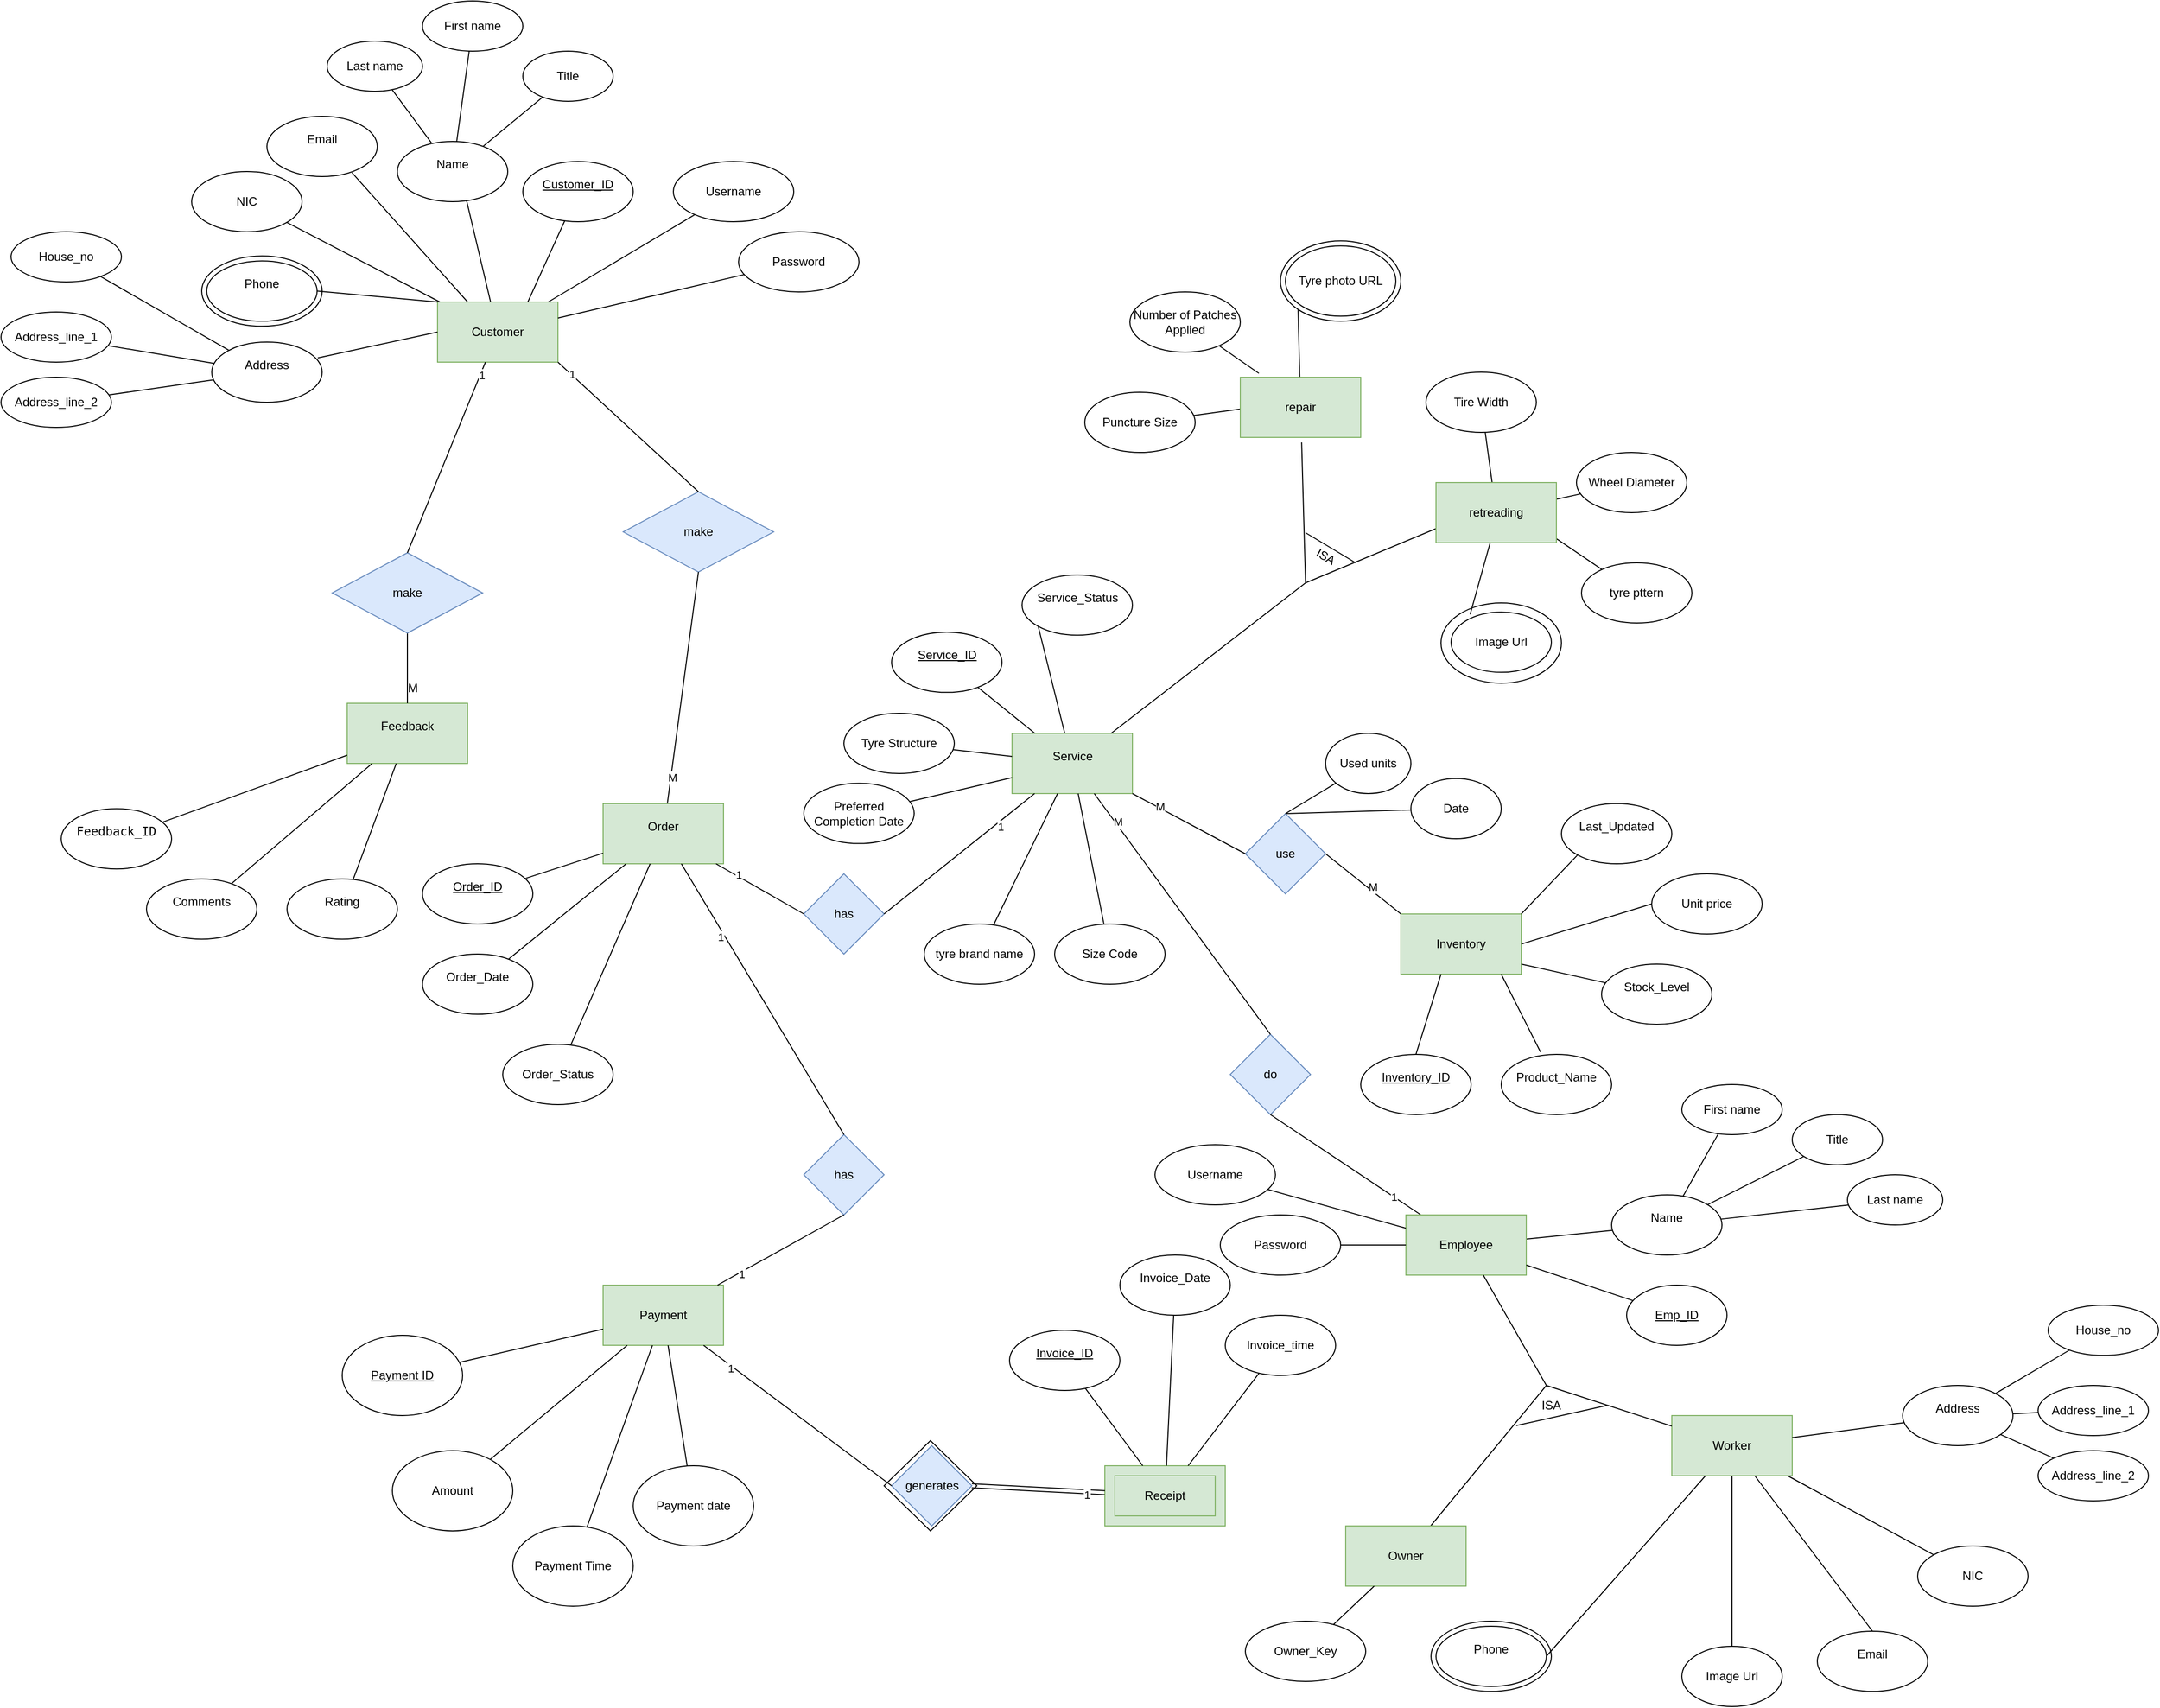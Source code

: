 <mxfile version="24.7.17">
  <diagram id="R2lEEEUBdFMjLlhIrx00" name="Page-1">
    <mxGraphModel dx="2465" dy="955" grid="1" gridSize="10" guides="1" tooltips="1" connect="1" arrows="1" fold="1" page="1" pageScale="1" pageWidth="850" pageHeight="1100" math="0" shadow="0" extFonts="Permanent Marker^https://fonts.googleapis.com/css?family=Permanent+Marker">
      <root>
        <mxCell id="0" />
        <mxCell id="1" parent="0" />
        <mxCell id="Cum-z6h_cHzM4pWFLKQP-2" value="" style="ellipse;whiteSpace=wrap;html=1;" parent="1" vertex="1">
          <mxGeometry x="-490" y="474.17" width="120" height="70" as="geometry" />
        </mxCell>
        <mxCell id="Cum-z6h_cHzM4pWFLKQP-1" value="" style="ellipse;whiteSpace=wrap;html=1;" parent="1" vertex="1">
          <mxGeometry x="735" y="1835" width="120" height="70" as="geometry" />
        </mxCell>
        <mxCell id="WUSuxIz9srzla0MGMRCR-62" value="" style="rhombus;whiteSpace=wrap;html=1;" parent="1" vertex="1">
          <mxGeometry x="190" y="1655" width="92.5" height="90" as="geometry" />
        </mxCell>
        <mxCell id="cPYR2mUjyV-IgGl8xkyW-12" value="" style="ellipse;whiteSpace=wrap;html=1;" parent="1" vertex="1">
          <mxGeometry x="745" y="820" width="120" height="80" as="geometry" />
        </mxCell>
        <mxCell id="XMGHCFaLuTb-ErzqM0Ou-1" value="Customer" style="rounded=0;whiteSpace=wrap;html=1;fillColor=#d5e8d4;strokeColor=#82b366;" parent="1" vertex="1">
          <mxGeometry x="-255" y="520" width="120" height="60" as="geometry" />
        </mxCell>
        <mxCell id="XMGHCFaLuTb-ErzqM0Ou-2" value="&#xa;Feedback&#xa;&#xa;" style="rounded=0;whiteSpace=wrap;html=1;fillColor=#d5e8d4;strokeColor=#82b366;" parent="1" vertex="1">
          <mxGeometry x="-345" y="920" width="120" height="60" as="geometry" />
        </mxCell>
        <mxCell id="XMGHCFaLuTb-ErzqM0Ou-4" value="Inventory" style="rounded=0;whiteSpace=wrap;html=1;fillColor=#d5e8d4;strokeColor=#82b366;" parent="1" vertex="1">
          <mxGeometry x="705" y="1130" width="120" height="60" as="geometry" />
        </mxCell>
        <mxCell id="XMGHCFaLuTb-ErzqM0Ou-7" value="&#xa;Service&#xa;&#xa;" style="rounded=0;whiteSpace=wrap;html=1;fillColor=#d5e8d4;strokeColor=#82b366;" parent="1" vertex="1">
          <mxGeometry x="317.5" y="950" width="120" height="60" as="geometry" />
        </mxCell>
        <mxCell id="XMGHCFaLuTb-ErzqM0Ou-10" value="&#xa;Service_ID&#xa;&#xa;" style="ellipse;whiteSpace=wrap;html=1;fontStyle=4" parent="1" vertex="1">
          <mxGeometry x="197.5" y="849.17" width="110" height="60" as="geometry" />
        </mxCell>
        <mxCell id="XMGHCFaLuTb-ErzqM0Ou-13" value="&#xa;Address&#xa;&#xa;" style="ellipse;whiteSpace=wrap;html=1;" parent="1" vertex="1">
          <mxGeometry x="-480" y="560" width="110" height="60" as="geometry" />
        </mxCell>
        <mxCell id="XMGHCFaLuTb-ErzqM0Ou-14" value="&#xa;Phone&#xa;&#xa;" style="ellipse;whiteSpace=wrap;html=1;" parent="1" vertex="1">
          <mxGeometry x="-485" y="479.17" width="110" height="60" as="geometry" />
        </mxCell>
        <mxCell id="XMGHCFaLuTb-ErzqM0Ou-15" value="&#xa;Email&#xa;&#xa;" style="ellipse;whiteSpace=wrap;html=1;" parent="1" vertex="1">
          <mxGeometry x="-425" y="335" width="110" height="60" as="geometry" />
        </mxCell>
        <mxCell id="XMGHCFaLuTb-ErzqM0Ou-17" value="&#xa;Customer_ID&#xa;&#xa;" style="ellipse;whiteSpace=wrap;html=1;fontStyle=4" parent="1" vertex="1">
          <mxGeometry x="-170" y="380" width="110" height="60" as="geometry" />
        </mxCell>
        <mxCell id="XMGHCFaLuTb-ErzqM0Ou-19" value="" style="endArrow=none;html=1;rounded=0;exitX=0.75;exitY=0;exitDx=0;exitDy=0;" parent="1" source="XMGHCFaLuTb-ErzqM0Ou-1" target="XMGHCFaLuTb-ErzqM0Ou-17" edge="1">
          <mxGeometry width="50" height="50" relative="1" as="geometry">
            <mxPoint x="-215" y="730" as="sourcePoint" />
            <mxPoint x="-165" y="680" as="targetPoint" />
          </mxGeometry>
        </mxCell>
        <mxCell id="XMGHCFaLuTb-ErzqM0Ou-22" value="" style="endArrow=none;html=1;rounded=0;exitX=0.961;exitY=0.263;exitDx=0;exitDy=0;exitPerimeter=0;" parent="1" source="XMGHCFaLuTb-ErzqM0Ou-13" edge="1">
          <mxGeometry width="50" height="50" relative="1" as="geometry">
            <mxPoint x="-305" y="600" as="sourcePoint" />
            <mxPoint x="-255" y="550" as="targetPoint" />
          </mxGeometry>
        </mxCell>
        <mxCell id="XMGHCFaLuTb-ErzqM0Ou-23" value="" style="endArrow=none;html=1;rounded=0;exitX=1;exitY=0.5;exitDx=0;exitDy=0;" parent="1" source="XMGHCFaLuTb-ErzqM0Ou-14" edge="1">
          <mxGeometry width="50" height="50" relative="1" as="geometry">
            <mxPoint x="-305" y="570" as="sourcePoint" />
            <mxPoint x="-255" y="520" as="targetPoint" />
          </mxGeometry>
        </mxCell>
        <mxCell id="XMGHCFaLuTb-ErzqM0Ou-24" value="" style="endArrow=none;html=1;rounded=0;entryX=0.25;entryY=0;entryDx=0;entryDy=0;exitX=0.771;exitY=0.936;exitDx=0;exitDy=0;exitPerimeter=0;" parent="1" source="XMGHCFaLuTb-ErzqM0Ou-15" target="XMGHCFaLuTb-ErzqM0Ou-1" edge="1">
          <mxGeometry width="50" height="50" relative="1" as="geometry">
            <mxPoint x="-325" y="490" as="sourcePoint" />
            <mxPoint x="-275" y="440" as="targetPoint" />
          </mxGeometry>
        </mxCell>
        <mxCell id="XMGHCFaLuTb-ErzqM0Ou-25" value="" style="endArrow=none;html=1;rounded=0;exitX=0.5;exitY=0;exitDx=0;exitDy=0;" parent="1" source="XMGHCFaLuTb-ErzqM0Ou-16" target="XMGHCFaLuTb-ErzqM0Ou-1" edge="1">
          <mxGeometry width="50" height="50" relative="1" as="geometry">
            <mxPoint x="-275" y="490" as="sourcePoint" />
            <mxPoint x="-225" y="440" as="targetPoint" />
          </mxGeometry>
        </mxCell>
        <mxCell id="XMGHCFaLuTb-ErzqM0Ou-27" value="&#xa;Order_ID&#xa;&#xa;" style="ellipse;whiteSpace=wrap;html=1;fontStyle=4" parent="1" vertex="1">
          <mxGeometry x="-270" y="1080" width="110" height="60" as="geometry" />
        </mxCell>
        <mxCell id="XMGHCFaLuTb-ErzqM0Ou-28" value="&#xa;Service_Status&#xa;&#xa;" style="ellipse;whiteSpace=wrap;html=1;" parent="1" vertex="1">
          <mxGeometry x="327.5" y="792.14" width="110" height="60" as="geometry" />
        </mxCell>
        <mxCell id="XMGHCFaLuTb-ErzqM0Ou-30" value="" style="endArrow=none;html=1;rounded=0;" parent="1" source="XMGHCFaLuTb-ErzqM0Ou-10" target="XMGHCFaLuTb-ErzqM0Ou-7" edge="1">
          <mxGeometry width="50" height="50" relative="1" as="geometry">
            <mxPoint x="272.5" y="900" as="sourcePoint" />
            <mxPoint x="322.5" y="850" as="targetPoint" />
          </mxGeometry>
        </mxCell>
        <mxCell id="XMGHCFaLuTb-ErzqM0Ou-32" value="" style="endArrow=none;html=1;rounded=0;entryX=0;entryY=1;entryDx=0;entryDy=0;" parent="1" source="XMGHCFaLuTb-ErzqM0Ou-7" target="XMGHCFaLuTb-ErzqM0Ou-28" edge="1">
          <mxGeometry width="50" height="50" relative="1" as="geometry">
            <mxPoint x="272.5" y="1080" as="sourcePoint" />
            <mxPoint x="322.5" y="1030" as="targetPoint" />
          </mxGeometry>
        </mxCell>
        <mxCell id="XMGHCFaLuTb-ErzqM0Ou-34" value="&#xa;Order&#xa;&#xa;" style="rounded=0;whiteSpace=wrap;html=1;fillColor=#d5e8d4;strokeColor=#82b366;" parent="1" vertex="1">
          <mxGeometry x="-90" y="1020" width="120" height="60" as="geometry" />
        </mxCell>
        <mxCell id="XMGHCFaLuTb-ErzqM0Ou-37" value="&#xa;Invoice_Date&#xa;&#xa;" style="ellipse;whiteSpace=wrap;html=1;" parent="1" vertex="1">
          <mxGeometry x="425" y="1470" width="110" height="60" as="geometry" />
        </mxCell>
        <mxCell id="XMGHCFaLuTb-ErzqM0Ou-39" value="&#xa;Invoice_ID&#xa;&#xa;" style="ellipse;whiteSpace=wrap;html=1;fontStyle=4" parent="1" vertex="1">
          <mxGeometry x="315" y="1545" width="110" height="60" as="geometry" />
        </mxCell>
        <mxCell id="XMGHCFaLuTb-ErzqM0Ou-41" value="&lt;br&gt;Order_Status&lt;div&gt;&lt;br/&gt;&lt;/div&gt;" style="ellipse;whiteSpace=wrap;html=1;" parent="1" vertex="1">
          <mxGeometry x="-190" y="1260" width="110" height="60" as="geometry" />
        </mxCell>
        <mxCell id="XMGHCFaLuTb-ErzqM0Ou-42" value="&#xa;Order_Date&#xa;&#xa;" style="ellipse;whiteSpace=wrap;html=1;" parent="1" vertex="1">
          <mxGeometry x="-270" y="1170" width="110" height="60" as="geometry" />
        </mxCell>
        <mxCell id="XMGHCFaLuTb-ErzqM0Ou-44" value="" style="endArrow=none;html=1;rounded=0;" parent="1" source="XMGHCFaLuTb-ErzqM0Ou-27" target="XMGHCFaLuTb-ErzqM0Ou-34" edge="1">
          <mxGeometry width="50" height="50" relative="1" as="geometry">
            <mxPoint x="-475" y="1215" as="sourcePoint" />
            <mxPoint x="-410" y="1129.419" as="targetPoint" />
          </mxGeometry>
        </mxCell>
        <mxCell id="XMGHCFaLuTb-ErzqM0Ou-47" value="" style="endArrow=none;html=1;rounded=0;" parent="1" source="XMGHCFaLuTb-ErzqM0Ou-42" target="XMGHCFaLuTb-ErzqM0Ou-34" edge="1">
          <mxGeometry width="50" height="50" relative="1" as="geometry">
            <mxPoint x="-475" y="1465" as="sourcePoint" />
            <mxPoint x="-410" y="1154.592" as="targetPoint" />
          </mxGeometry>
        </mxCell>
        <mxCell id="XMGHCFaLuTb-ErzqM0Ou-48" value="" style="endArrow=none;html=1;rounded=0;" parent="1" source="XMGHCFaLuTb-ErzqM0Ou-41" target="XMGHCFaLuTb-ErzqM0Ou-34" edge="1">
          <mxGeometry width="50" height="50" relative="1" as="geometry">
            <mxPoint x="-405" y="1395" as="sourcePoint" />
            <mxPoint x="-387.941" y="1165" as="targetPoint" />
          </mxGeometry>
        </mxCell>
        <mxCell id="XMGHCFaLuTb-ErzqM0Ou-50" value="Receipt" style="rounded=0;whiteSpace=wrap;html=1;fillColor=#d5e8d4;strokeColor=#82b366;" parent="1" vertex="1">
          <mxGeometry x="410" y="1680" width="120" height="60" as="geometry" />
        </mxCell>
        <mxCell id="XMGHCFaLuTb-ErzqM0Ou-56" value="" style="endArrow=none;html=1;rounded=0;" parent="1" source="XMGHCFaLuTb-ErzqM0Ou-39" target="XMGHCFaLuTb-ErzqM0Ou-50" edge="1">
          <mxGeometry width="50" height="50" relative="1" as="geometry">
            <mxPoint x="225" y="1530" as="sourcePoint" />
            <mxPoint x="275" y="1480" as="targetPoint" />
          </mxGeometry>
        </mxCell>
        <mxCell id="XMGHCFaLuTb-ErzqM0Ou-58" value="" style="endArrow=none;html=1;rounded=0;" parent="1" source="XMGHCFaLuTb-ErzqM0Ou-37" target="XMGHCFaLuTb-ErzqM0Ou-50" edge="1">
          <mxGeometry width="50" height="50" relative="1" as="geometry">
            <mxPoint x="305" y="1540" as="sourcePoint" />
            <mxPoint x="355" y="1490" as="targetPoint" />
          </mxGeometry>
        </mxCell>
        <mxCell id="XMGHCFaLuTb-ErzqM0Ou-61" value="&#xa;Inventory_ID&#xa;&#xa;" style="ellipse;whiteSpace=wrap;html=1;fontStyle=4" parent="1" vertex="1">
          <mxGeometry x="665" y="1270" width="110" height="60" as="geometry" />
        </mxCell>
        <mxCell id="XMGHCFaLuTb-ErzqM0Ou-62" value="&#xa;Last_Updated&#xa;&#xa;" style="ellipse;whiteSpace=wrap;html=1;" parent="1" vertex="1">
          <mxGeometry x="865" y="1020" width="110" height="60" as="geometry" />
        </mxCell>
        <mxCell id="XMGHCFaLuTb-ErzqM0Ou-63" value="&#xa;Stock_Level&#xa;&#xa;" style="ellipse;whiteSpace=wrap;html=1;" parent="1" vertex="1">
          <mxGeometry x="905" y="1180" width="110" height="60" as="geometry" />
        </mxCell>
        <mxCell id="XMGHCFaLuTb-ErzqM0Ou-64" value="&#xa;Product_Name&#xa;&#xa;" style="ellipse;whiteSpace=wrap;html=1;" parent="1" vertex="1">
          <mxGeometry x="805" y="1270" width="110" height="60" as="geometry" />
        </mxCell>
        <mxCell id="XMGHCFaLuTb-ErzqM0Ou-65" value="Unit price" style="ellipse;whiteSpace=wrap;html=1;" parent="1" vertex="1">
          <mxGeometry x="955" y="1090" width="110" height="60" as="geometry" />
        </mxCell>
        <mxCell id="XMGHCFaLuTb-ErzqM0Ou-66" value="" style="endArrow=none;html=1;rounded=0;exitX=0.5;exitY=0;exitDx=0;exitDy=0;" parent="1" source="XMGHCFaLuTb-ErzqM0Ou-61" edge="1">
          <mxGeometry width="50" height="50" relative="1" as="geometry">
            <mxPoint x="695" y="1240" as="sourcePoint" />
            <mxPoint x="745" y="1190" as="targetPoint" />
          </mxGeometry>
        </mxCell>
        <mxCell id="XMGHCFaLuTb-ErzqM0Ou-67" value="" style="endArrow=none;html=1;rounded=0;exitX=0.356;exitY=-0.04;exitDx=0;exitDy=0;exitPerimeter=0;" parent="1" source="XMGHCFaLuTb-ErzqM0Ou-64" edge="1">
          <mxGeometry width="50" height="50" relative="1" as="geometry">
            <mxPoint x="755" y="1240" as="sourcePoint" />
            <mxPoint x="805" y="1190" as="targetPoint" />
          </mxGeometry>
        </mxCell>
        <mxCell id="XMGHCFaLuTb-ErzqM0Ou-68" value="" style="endArrow=none;html=1;rounded=0;" parent="1" target="XMGHCFaLuTb-ErzqM0Ou-63" edge="1">
          <mxGeometry width="50" height="50" relative="1" as="geometry">
            <mxPoint x="825" y="1180" as="sourcePoint" />
            <mxPoint x="875" y="1130" as="targetPoint" />
          </mxGeometry>
        </mxCell>
        <mxCell id="XMGHCFaLuTb-ErzqM0Ou-69" value="" style="endArrow=none;html=1;rounded=0;entryX=0;entryY=0.5;entryDx=0;entryDy=0;" parent="1" target="XMGHCFaLuTb-ErzqM0Ou-65" edge="1">
          <mxGeometry width="50" height="50" relative="1" as="geometry">
            <mxPoint x="825" y="1160" as="sourcePoint" />
            <mxPoint x="875" y="1110" as="targetPoint" />
          </mxGeometry>
        </mxCell>
        <mxCell id="XMGHCFaLuTb-ErzqM0Ou-70" value="" style="endArrow=none;html=1;rounded=0;entryX=0;entryY=1;entryDx=0;entryDy=0;" parent="1" target="XMGHCFaLuTb-ErzqM0Ou-62" edge="1">
          <mxGeometry width="50" height="50" relative="1" as="geometry">
            <mxPoint x="825" y="1130" as="sourcePoint" />
            <mxPoint x="875" y="1080" as="targetPoint" />
          </mxGeometry>
        </mxCell>
        <mxCell id="XMGHCFaLuTb-ErzqM0Ou-83" value="&#xa;&lt;code&gt;Feedback_ID&lt;/code&gt; &#xa;&#xa;" style="ellipse;whiteSpace=wrap;html=1;" parent="1" vertex="1">
          <mxGeometry x="-630" y="1025.11" width="110" height="60" as="geometry" />
        </mxCell>
        <mxCell id="XMGHCFaLuTb-ErzqM0Ou-84" value="&#xa;Comments&#xa;&#xa;" style="ellipse;whiteSpace=wrap;html=1;" parent="1" vertex="1">
          <mxGeometry x="-545" y="1095.11" width="110" height="60" as="geometry" />
        </mxCell>
        <mxCell id="XMGHCFaLuTb-ErzqM0Ou-86" value="&#xa;Rating&#xa;&#xa;" style="ellipse;whiteSpace=wrap;html=1;" parent="1" vertex="1">
          <mxGeometry x="-405" y="1095.11" width="110" height="60" as="geometry" />
        </mxCell>
        <mxCell id="XMGHCFaLuTb-ErzqM0Ou-87" value="Worker" style="rounded=0;whiteSpace=wrap;html=1;fillColor=#d5e8d4;strokeColor=#82b366;" parent="1" vertex="1">
          <mxGeometry x="975" y="1630" width="120" height="60" as="geometry" />
        </mxCell>
        <mxCell id="XMGHCFaLuTb-ErzqM0Ou-90" value="&#xa;Address&#xa;&#xa;" style="ellipse;whiteSpace=wrap;html=1;" parent="1" vertex="1">
          <mxGeometry x="1205" y="1600" width="110" height="60" as="geometry" />
        </mxCell>
        <mxCell id="XMGHCFaLuTb-ErzqM0Ou-91" value="&#xa;Phone&#xa;&#xa;" style="ellipse;whiteSpace=wrap;html=1;" parent="1" vertex="1">
          <mxGeometry x="740" y="1840" width="110" height="60" as="geometry" />
        </mxCell>
        <mxCell id="XMGHCFaLuTb-ErzqM0Ou-92" value="&#xa;Email&#xa;&#xa;" style="ellipse;whiteSpace=wrap;html=1;" parent="1" vertex="1">
          <mxGeometry x="1120" y="1845" width="110" height="60" as="geometry" />
        </mxCell>
        <mxCell id="XMGHCFaLuTb-ErzqM0Ou-93" value="&#xa;Name&#xa;&#xa;" style="ellipse;whiteSpace=wrap;html=1;" parent="1" vertex="1">
          <mxGeometry x="915" y="1410" width="110" height="60" as="geometry" />
        </mxCell>
        <mxCell id="XMGHCFaLuTb-ErzqM0Ou-98" value="" style="endArrow=none;html=1;rounded=0;" parent="1" source="XMGHCFaLuTb-ErzqM0Ou-90" target="XMGHCFaLuTb-ErzqM0Ou-87" edge="1">
          <mxGeometry width="50" height="50" relative="1" as="geometry">
            <mxPoint x="1015" y="1840" as="sourcePoint" />
            <mxPoint x="1065" y="1790" as="targetPoint" />
          </mxGeometry>
        </mxCell>
        <mxCell id="XMGHCFaLuTb-ErzqM0Ou-99" value="" style="endArrow=none;html=1;rounded=0;exitX=1;exitY=0.5;exitDx=0;exitDy=0;" parent="1" source="XMGHCFaLuTb-ErzqM0Ou-91" target="XMGHCFaLuTb-ErzqM0Ou-87" edge="1">
          <mxGeometry width="50" height="50" relative="1" as="geometry">
            <mxPoint x="1015" y="1810" as="sourcePoint" />
            <mxPoint x="1065" y="1760" as="targetPoint" />
          </mxGeometry>
        </mxCell>
        <mxCell id="XMGHCFaLuTb-ErzqM0Ou-100" value="" style="endArrow=none;html=1;rounded=0;exitX=0.5;exitY=0;exitDx=0;exitDy=0;" parent="1" source="XMGHCFaLuTb-ErzqM0Ou-92" target="XMGHCFaLuTb-ErzqM0Ou-87" edge="1">
          <mxGeometry width="50" height="50" relative="1" as="geometry">
            <mxPoint x="1170" y="1920" as="sourcePoint" />
            <mxPoint x="1045" y="1680" as="targetPoint" />
          </mxGeometry>
        </mxCell>
        <mxCell id="XMGHCFaLuTb-ErzqM0Ou-101" value="" style="endArrow=none;html=1;rounded=0;" parent="1" source="WUSuxIz9srzla0MGMRCR-53" target="XMGHCFaLuTb-ErzqM0Ou-93" edge="1">
          <mxGeometry width="50" height="50" relative="1" as="geometry">
            <mxPoint x="1045" y="1730" as="sourcePoint" />
            <mxPoint x="1095" y="1680" as="targetPoint" />
          </mxGeometry>
        </mxCell>
        <mxCell id="XMGHCFaLuTb-ErzqM0Ou-105" value="" style="endArrow=none;html=1;rounded=0;" parent="1" source="XMGHCFaLuTb-ErzqM0Ou-83" target="XMGHCFaLuTb-ErzqM0Ou-2" edge="1">
          <mxGeometry width="50" height="50" relative="1" as="geometry">
            <mxPoint x="-652.5" y="1055.11" as="sourcePoint" />
            <mxPoint x="-602.5" y="1005.11" as="targetPoint" />
          </mxGeometry>
        </mxCell>
        <mxCell id="XMGHCFaLuTb-ErzqM0Ou-108" value="" style="endArrow=none;html=1;rounded=0;" parent="1" source="XMGHCFaLuTb-ErzqM0Ou-2" target="XMGHCFaLuTb-ErzqM0Ou-86" edge="1">
          <mxGeometry width="50" height="50" relative="1" as="geometry">
            <mxPoint x="-462.5" y="1125.11" as="sourcePoint" />
            <mxPoint x="-412.5" y="1075.11" as="targetPoint" />
          </mxGeometry>
        </mxCell>
        <mxCell id="XMGHCFaLuTb-ErzqM0Ou-109" value="" style="endArrow=none;html=1;rounded=0;" parent="1" source="XMGHCFaLuTb-ErzqM0Ou-2" target="XMGHCFaLuTb-ErzqM0Ou-84" edge="1">
          <mxGeometry width="50" height="50" relative="1" as="geometry">
            <mxPoint x="-432.5" y="1205.11" as="sourcePoint" />
            <mxPoint x="-382.5" y="1155.11" as="targetPoint" />
          </mxGeometry>
        </mxCell>
        <mxCell id="mCTyANqZK8J9GMuDv6o_-1" value="make" style="rhombus;whiteSpace=wrap;html=1;fillColor=#dae8fc;strokeColor=#6c8ebf;" parent="1" vertex="1">
          <mxGeometry x="-70" y="709.17" width="150" height="80" as="geometry" />
        </mxCell>
        <mxCell id="mCTyANqZK8J9GMuDv6o_-2" value="" style="endArrow=none;html=1;rounded=0;entryX=1;entryY=1;entryDx=0;entryDy=0;exitX=0.5;exitY=0;exitDx=0;exitDy=0;" parent="1" source="mCTyANqZK8J9GMuDv6o_-1" target="XMGHCFaLuTb-ErzqM0Ou-1" edge="1">
          <mxGeometry width="50" height="50" relative="1" as="geometry">
            <mxPoint x="-180" y="630" as="sourcePoint" />
            <mxPoint x="-130" y="580" as="targetPoint" />
          </mxGeometry>
        </mxCell>
        <mxCell id="mCTyANqZK8J9GMuDv6o_-5" value="1" style="edgeLabel;html=1;align=center;verticalAlign=middle;resizable=0;points=[];" parent="mCTyANqZK8J9GMuDv6o_-2" vertex="1" connectable="0">
          <mxGeometry x="0.803" relative="1" as="geometry">
            <mxPoint y="-1" as="offset" />
          </mxGeometry>
        </mxCell>
        <mxCell id="mCTyANqZK8J9GMuDv6o_-4" value="" style="endArrow=none;html=1;rounded=0;entryX=0.5;entryY=1;entryDx=0;entryDy=0;" parent="1" source="XMGHCFaLuTb-ErzqM0Ou-34" target="mCTyANqZK8J9GMuDv6o_-1" edge="1">
          <mxGeometry width="50" height="50" relative="1" as="geometry">
            <mxPoint x="-30" y="1320" as="sourcePoint" />
            <mxPoint x="20" y="1270" as="targetPoint" />
          </mxGeometry>
        </mxCell>
        <mxCell id="mCTyANqZK8J9GMuDv6o_-6" value="M" style="edgeLabel;html=1;align=center;verticalAlign=middle;resizable=0;points=[];" parent="mCTyANqZK8J9GMuDv6o_-4" vertex="1" connectable="0">
          <mxGeometry x="-0.774" y="-1" relative="1" as="geometry">
            <mxPoint as="offset" />
          </mxGeometry>
        </mxCell>
        <mxCell id="mCTyANqZK8J9GMuDv6o_-17" value="has" style="rhombus;whiteSpace=wrap;html=1;fillColor=#dae8fc;strokeColor=#6c8ebf;" parent="1" vertex="1">
          <mxGeometry x="110" y="1090" width="80" height="80" as="geometry" />
        </mxCell>
        <mxCell id="mCTyANqZK8J9GMuDv6o_-18" value="" style="endArrow=none;html=1;rounded=0;exitX=1;exitY=0.5;exitDx=0;exitDy=0;" parent="1" source="mCTyANqZK8J9GMuDv6o_-17" target="XMGHCFaLuTb-ErzqM0Ou-7" edge="1">
          <mxGeometry width="50" height="50" relative="1" as="geometry">
            <mxPoint x="447.5" y="1130" as="sourcePoint" />
            <mxPoint x="437.5" y="1020" as="targetPoint" />
          </mxGeometry>
        </mxCell>
        <mxCell id="mCTyANqZK8J9GMuDv6o_-21" value="1" style="edgeLabel;html=1;align=center;verticalAlign=middle;resizable=0;points=[];" parent="mCTyANqZK8J9GMuDv6o_-18" vertex="1" connectable="0">
          <mxGeometry x="0.502" y="-3" relative="1" as="geometry">
            <mxPoint x="1" y="1" as="offset" />
          </mxGeometry>
        </mxCell>
        <mxCell id="mCTyANqZK8J9GMuDv6o_-19" value="" style="endArrow=none;html=1;rounded=0;entryX=0;entryY=0.5;entryDx=0;entryDy=0;" parent="1" source="XMGHCFaLuTb-ErzqM0Ou-34" target="mCTyANqZK8J9GMuDv6o_-17" edge="1">
          <mxGeometry width="50" height="50" relative="1" as="geometry">
            <mxPoint x="-150" y="1280" as="sourcePoint" />
            <mxPoint x="-100" y="1230" as="targetPoint" />
          </mxGeometry>
        </mxCell>
        <mxCell id="mCTyANqZK8J9GMuDv6o_-20" value="1" style="edgeLabel;html=1;align=center;verticalAlign=middle;resizable=0;points=[];" parent="mCTyANqZK8J9GMuDv6o_-19" vertex="1" connectable="0">
          <mxGeometry x="-0.518" y="2" relative="1" as="geometry">
            <mxPoint as="offset" />
          </mxGeometry>
        </mxCell>
        <mxCell id="mCTyANqZK8J9GMuDv6o_-22" value="has" style="rhombus;whiteSpace=wrap;html=1;fillColor=#dae8fc;strokeColor=#6c8ebf;" parent="1" vertex="1">
          <mxGeometry x="110" y="1350" width="80" height="80" as="geometry" />
        </mxCell>
        <mxCell id="mCTyANqZK8J9GMuDv6o_-23" value="" style="endArrow=none;html=1;rounded=0;entryX=0.5;entryY=0;entryDx=0;entryDy=0;" parent="1" source="XMGHCFaLuTb-ErzqM0Ou-34" target="mCTyANqZK8J9GMuDv6o_-22" edge="1">
          <mxGeometry width="50" height="50" relative="1" as="geometry">
            <mxPoint x="30" y="1420" as="sourcePoint" />
            <mxPoint x="80" y="1370" as="targetPoint" />
          </mxGeometry>
        </mxCell>
        <mxCell id="mCTyANqZK8J9GMuDv6o_-25" value="1" style="edgeLabel;html=1;align=center;verticalAlign=middle;resizable=0;points=[];" parent="mCTyANqZK8J9GMuDv6o_-23" vertex="1" connectable="0">
          <mxGeometry x="-0.481" y="-5" relative="1" as="geometry">
            <mxPoint x="1" as="offset" />
          </mxGeometry>
        </mxCell>
        <mxCell id="mCTyANqZK8J9GMuDv6o_-27" value="do" style="rhombus;whiteSpace=wrap;html=1;fillColor=#dae8fc;strokeColor=#6c8ebf;" parent="1" vertex="1">
          <mxGeometry x="535" y="1250" width="80" height="80" as="geometry" />
        </mxCell>
        <mxCell id="mCTyANqZK8J9GMuDv6o_-29" value="" style="endArrow=none;html=1;rounded=0;exitX=0.5;exitY=0;exitDx=0;exitDy=0;" parent="1" source="mCTyANqZK8J9GMuDv6o_-27" target="XMGHCFaLuTb-ErzqM0Ou-7" edge="1">
          <mxGeometry width="50" height="50" relative="1" as="geometry">
            <mxPoint x="700" y="1440" as="sourcePoint" />
            <mxPoint x="510" y="1250" as="targetPoint" />
          </mxGeometry>
        </mxCell>
        <mxCell id="mCTyANqZK8J9GMuDv6o_-35" value="M" style="edgeLabel;html=1;align=center;verticalAlign=middle;resizable=0;points=[];" parent="mCTyANqZK8J9GMuDv6o_-29" vertex="1" connectable="0">
          <mxGeometry x="0.755" y="-3" relative="1" as="geometry">
            <mxPoint x="-1" as="offset" />
          </mxGeometry>
        </mxCell>
        <mxCell id="mCTyANqZK8J9GMuDv6o_-30" value="use" style="rhombus;whiteSpace=wrap;html=1;fillColor=#dae8fc;strokeColor=#6c8ebf;" parent="1" vertex="1">
          <mxGeometry x="550" y="1030" width="80" height="80" as="geometry" />
        </mxCell>
        <mxCell id="mCTyANqZK8J9GMuDv6o_-31" value="" style="endArrow=none;html=1;rounded=0;entryX=1;entryY=1;entryDx=0;entryDy=0;exitX=0;exitY=0.5;exitDx=0;exitDy=0;" parent="1" source="mCTyANqZK8J9GMuDv6o_-30" target="XMGHCFaLuTb-ErzqM0Ou-7" edge="1">
          <mxGeometry width="50" height="50" relative="1" as="geometry">
            <mxPoint x="380" y="1160" as="sourcePoint" />
            <mxPoint x="430" y="1110" as="targetPoint" />
          </mxGeometry>
        </mxCell>
        <mxCell id="mCTyANqZK8J9GMuDv6o_-33" value="M" style="edgeLabel;html=1;align=center;verticalAlign=middle;resizable=0;points=[];" parent="mCTyANqZK8J9GMuDv6o_-31" vertex="1" connectable="0">
          <mxGeometry x="0.527" y="-2" relative="1" as="geometry">
            <mxPoint as="offset" />
          </mxGeometry>
        </mxCell>
        <mxCell id="mCTyANqZK8J9GMuDv6o_-32" value="" style="endArrow=none;html=1;rounded=0;exitX=1;exitY=0.5;exitDx=0;exitDy=0;entryX=0;entryY=0;entryDx=0;entryDy=0;" parent="1" source="mCTyANqZK8J9GMuDv6o_-30" target="XMGHCFaLuTb-ErzqM0Ou-4" edge="1">
          <mxGeometry width="50" height="50" relative="1" as="geometry">
            <mxPoint x="670" y="1130" as="sourcePoint" />
            <mxPoint x="720" y="1080" as="targetPoint" />
          </mxGeometry>
        </mxCell>
        <mxCell id="mCTyANqZK8J9GMuDv6o_-34" value="M" style="edgeLabel;html=1;align=center;verticalAlign=middle;resizable=0;points=[];" parent="mCTyANqZK8J9GMuDv6o_-32" vertex="1" connectable="0">
          <mxGeometry x="0.184" y="4" relative="1" as="geometry">
            <mxPoint as="offset" />
          </mxGeometry>
        </mxCell>
        <mxCell id="XMGHCFaLuTb-ErzqM0Ou-16" value="&#xa;Name&#xa;&#xa;" style="ellipse;whiteSpace=wrap;html=1;" parent="1" vertex="1">
          <mxGeometry x="-295" y="360" width="110" height="60" as="geometry" />
        </mxCell>
        <mxCell id="QH4C9bZdyQ2NckHa1oD1-29" value="Title" style="ellipse;whiteSpace=wrap;html=1;" parent="1" vertex="1">
          <mxGeometry x="-170" y="270" width="90" height="50" as="geometry" />
        </mxCell>
        <mxCell id="QH4C9bZdyQ2NckHa1oD1-30" value="Last name" style="ellipse;whiteSpace=wrap;html=1;" parent="1" vertex="1">
          <mxGeometry x="-365" y="260" width="95" height="50" as="geometry" />
        </mxCell>
        <mxCell id="QH4C9bZdyQ2NckHa1oD1-31" value="First name" style="ellipse;whiteSpace=wrap;html=1;" parent="1" vertex="1">
          <mxGeometry x="-270" y="220" width="100" height="50" as="geometry" />
        </mxCell>
        <mxCell id="QH4C9bZdyQ2NckHa1oD1-32" value="" style="endArrow=none;html=1;rounded=0;" parent="1" source="XMGHCFaLuTb-ErzqM0Ou-16" target="QH4C9bZdyQ2NckHa1oD1-29" edge="1">
          <mxGeometry width="50" height="50" relative="1" as="geometry">
            <mxPoint x="20" y="490" as="sourcePoint" />
            <mxPoint x="70" y="440" as="targetPoint" />
          </mxGeometry>
        </mxCell>
        <mxCell id="QH4C9bZdyQ2NckHa1oD1-34" value="" style="endArrow=none;html=1;rounded=0;" parent="1" source="XMGHCFaLuTb-ErzqM0Ou-16" target="QH4C9bZdyQ2NckHa1oD1-31" edge="1">
          <mxGeometry width="50" height="50" relative="1" as="geometry">
            <mxPoint x="20" y="490" as="sourcePoint" />
            <mxPoint x="70" y="440" as="targetPoint" />
          </mxGeometry>
        </mxCell>
        <mxCell id="QH4C9bZdyQ2NckHa1oD1-35" value="" style="endArrow=none;html=1;rounded=0;" parent="1" source="XMGHCFaLuTb-ErzqM0Ou-16" target="QH4C9bZdyQ2NckHa1oD1-30" edge="1">
          <mxGeometry width="50" height="50" relative="1" as="geometry">
            <mxPoint x="-231" y="370" as="sourcePoint" />
            <mxPoint x="-234" y="320" as="targetPoint" />
          </mxGeometry>
        </mxCell>
        <mxCell id="QH4C9bZdyQ2NckHa1oD1-48" value="Payment" style="rounded=0;whiteSpace=wrap;html=1;fillColor=#d5e8d4;strokeColor=#82b366;" parent="1" vertex="1">
          <mxGeometry x="-90" y="1500" width="120" height="60" as="geometry" />
        </mxCell>
        <mxCell id="QH4C9bZdyQ2NckHa1oD1-49" value="Payment ID&lt;span style=&quot;color: rgba(0, 0, 0, 0); font-family: monospace; font-size: 0px; text-align: start; text-wrap: nowrap;&quot;&gt;%3CmxGraphModel%3E%3Croot%3E%3CmxCell%20id%3D%220%22%2F%3E%3CmxCell%20id%3D%221%22%20parent%3D%220%22%2F%3E%3CmxCell%20id%3D%222%22%20value%3D%22%22%20style%3D%22endArrow%3Dnone%3Bhtml%3D1%3Brounded%3D0%3BexitX%3D1%3BexitY%3D0.5%3BexitDx%3D0%3BexitDy%3D0%3B%22%20edge%3D%221%22%20parent%3D%221%22%3E%3CmxGeometry%20width%3D%2250%22%20height%3D%2250%22%20relative%3D%221%22%20as%3D%22geometry%22%3E%3CmxPoint%20x%3D%2280%22%20y%3D%22889%22%20as%3D%22sourcePoint%22%2F%3E%3CmxPoint%20x%3D%22283%22%20y%3D%22539%22%20as%3D%22targetPoint%22%2F%3E%3C%2FmxGeometry%3E%3C%2FmxCell%3E%3C%2Froot%3E%3C%2FmxGraphModel%3E&lt;/span&gt;" style="ellipse;whiteSpace=wrap;html=1;fontStyle=4" parent="1" vertex="1">
          <mxGeometry x="-350" y="1550" width="120" height="80" as="geometry" />
        </mxCell>
        <mxCell id="QH4C9bZdyQ2NckHa1oD1-50" value="Amount" style="ellipse;whiteSpace=wrap;html=1;" parent="1" vertex="1">
          <mxGeometry x="-300" y="1665" width="120" height="80" as="geometry" />
        </mxCell>
        <mxCell id="QH4C9bZdyQ2NckHa1oD1-51" value="Payment date" style="ellipse;whiteSpace=wrap;html=1;" parent="1" vertex="1">
          <mxGeometry x="-60" y="1680" width="120" height="80" as="geometry" />
        </mxCell>
        <mxCell id="QH4C9bZdyQ2NckHa1oD1-53" value="" style="endArrow=none;html=1;rounded=0;" parent="1" source="QH4C9bZdyQ2NckHa1oD1-49" target="QH4C9bZdyQ2NckHa1oD1-48" edge="1">
          <mxGeometry width="50" height="50" relative="1" as="geometry">
            <mxPoint x="100" y="1660" as="sourcePoint" />
            <mxPoint x="150" y="1610" as="targetPoint" />
          </mxGeometry>
        </mxCell>
        <mxCell id="QH4C9bZdyQ2NckHa1oD1-54" value="" style="endArrow=none;html=1;rounded=0;" parent="1" source="QH4C9bZdyQ2NckHa1oD1-50" target="QH4C9bZdyQ2NckHa1oD1-48" edge="1">
          <mxGeometry width="50" height="50" relative="1" as="geometry">
            <mxPoint x="-358" y="1730" as="sourcePoint" />
            <mxPoint x="-210" y="1673" as="targetPoint" />
          </mxGeometry>
        </mxCell>
        <mxCell id="QH4C9bZdyQ2NckHa1oD1-55" value="" style="endArrow=none;html=1;rounded=0;" parent="1" source="QH4C9bZdyQ2NckHa1oD1-51" target="QH4C9bZdyQ2NckHa1oD1-48" edge="1">
          <mxGeometry width="50" height="50" relative="1" as="geometry">
            <mxPoint x="-348" y="1740" as="sourcePoint" />
            <mxPoint x="-200" y="1683" as="targetPoint" />
          </mxGeometry>
        </mxCell>
        <mxCell id="QH4C9bZdyQ2NckHa1oD1-56" value="" style="endArrow=none;html=1;rounded=0;entryX=0.5;entryY=1;entryDx=0;entryDy=0;" parent="1" source="QH4C9bZdyQ2NckHa1oD1-48" target="mCTyANqZK8J9GMuDv6o_-22" edge="1">
          <mxGeometry width="50" height="50" relative="1" as="geometry">
            <mxPoint x="110" y="1580" as="sourcePoint" />
            <mxPoint x="160" y="1530" as="targetPoint" />
          </mxGeometry>
        </mxCell>
        <mxCell id="QH4C9bZdyQ2NckHa1oD1-68" value="1" style="edgeLabel;html=1;align=center;verticalAlign=middle;resizable=0;points=[];" parent="QH4C9bZdyQ2NckHa1oD1-56" vertex="1" connectable="0">
          <mxGeometry x="-0.638" y="-2" relative="1" as="geometry">
            <mxPoint as="offset" />
          </mxGeometry>
        </mxCell>
        <mxCell id="KWmNkmGv4BMrLDbc9gnQ-4" style="edgeStyle=orthogonalEdgeStyle;rounded=0;orthogonalLoop=1;jettySize=auto;html=1;endArrow=none;endFill=0;" parent="1" source="QH4C9bZdyQ2NckHa1oD1-57" target="XMGHCFaLuTb-ErzqM0Ou-2" edge="1">
          <mxGeometry relative="1" as="geometry" />
        </mxCell>
        <mxCell id="QH4C9bZdyQ2NckHa1oD1-57" value="make" style="rhombus;whiteSpace=wrap;html=1;fillColor=#dae8fc;strokeColor=#6c8ebf;" parent="1" vertex="1">
          <mxGeometry x="-360" y="770" width="150" height="80" as="geometry" />
        </mxCell>
        <mxCell id="QH4C9bZdyQ2NckHa1oD1-58" value="" style="endArrow=none;html=1;rounded=0;exitX=0.5;exitY=0;exitDx=0;exitDy=0;" parent="1" source="QH4C9bZdyQ2NckHa1oD1-57" target="XMGHCFaLuTb-ErzqM0Ou-1" edge="1">
          <mxGeometry width="50" height="50" relative="1" as="geometry">
            <mxPoint x="60" y="1060" as="sourcePoint" />
            <mxPoint x="110" y="1010" as="targetPoint" />
          </mxGeometry>
        </mxCell>
        <mxCell id="QH4C9bZdyQ2NckHa1oD1-66" value="1" style="edgeLabel;html=1;align=center;verticalAlign=middle;resizable=0;points=[];" parent="QH4C9bZdyQ2NckHa1oD1-58" vertex="1" connectable="0">
          <mxGeometry x="0.87" y="-1" relative="1" as="geometry">
            <mxPoint as="offset" />
          </mxGeometry>
        </mxCell>
        <mxCell id="QH4C9bZdyQ2NckHa1oD1-63" value="generates" style="rhombus;whiteSpace=wrap;html=1;fillColor=#dae8fc;strokeColor=#6c8ebf;" parent="1" vertex="1">
          <mxGeometry x="197.5" y="1660" width="80" height="80" as="geometry" />
        </mxCell>
        <mxCell id="QH4C9bZdyQ2NckHa1oD1-64" value="" style="endArrow=none;html=1;rounded=0;entryX=0;entryY=0.5;entryDx=0;entryDy=0;" parent="1" source="QH4C9bZdyQ2NckHa1oD1-48" target="QH4C9bZdyQ2NckHa1oD1-63" edge="1">
          <mxGeometry width="50" height="50" relative="1" as="geometry">
            <mxPoint x="200" y="1460" as="sourcePoint" />
            <mxPoint x="250" y="1410" as="targetPoint" />
          </mxGeometry>
        </mxCell>
        <mxCell id="WUSuxIz9srzla0MGMRCR-23" value="1" style="edgeLabel;html=1;align=center;verticalAlign=middle;resizable=0;points=[];" parent="QH4C9bZdyQ2NckHa1oD1-64" vertex="1" connectable="0">
          <mxGeometry x="-0.702" y="-2" relative="1" as="geometry">
            <mxPoint as="offset" />
          </mxGeometry>
        </mxCell>
        <mxCell id="QH4C9bZdyQ2NckHa1oD1-65" value="" style="endArrow=none;html=1;rounded=0;exitX=1;exitY=0.5;exitDx=0;exitDy=0;shape=link;" parent="1" source="QH4C9bZdyQ2NckHa1oD1-63" target="XMGHCFaLuTb-ErzqM0Ou-50" edge="1">
          <mxGeometry width="50" height="50" relative="1" as="geometry">
            <mxPoint x="200" y="1460" as="sourcePoint" />
            <mxPoint x="250" y="1410" as="targetPoint" />
          </mxGeometry>
        </mxCell>
        <mxCell id="QH4C9bZdyQ2NckHa1oD1-69" value="1" style="edgeLabel;html=1;align=center;verticalAlign=middle;resizable=0;points=[];" parent="QH4C9bZdyQ2NckHa1oD1-65" vertex="1" connectable="0">
          <mxGeometry x="0.724" y="-3" relative="1" as="geometry">
            <mxPoint as="offset" />
          </mxGeometry>
        </mxCell>
        <mxCell id="cPYR2mUjyV-IgGl8xkyW-5" value="Image Url" style="ellipse;whiteSpace=wrap;html=1;" parent="1" vertex="1">
          <mxGeometry x="755" y="829.17" width="100" height="60" as="geometry" />
        </mxCell>
        <mxCell id="cPYR2mUjyV-IgGl8xkyW-9" value="" style="endArrow=none;html=1;rounded=0;entryX=0.242;entryY=0.142;entryDx=0;entryDy=0;entryPerimeter=0;" parent="1" target="cPYR2mUjyV-IgGl8xkyW-12" edge="1">
          <mxGeometry width="50" height="50" relative="1" as="geometry">
            <mxPoint x="794.422" y="758.543" as="sourcePoint" />
            <mxPoint x="530" y="960" as="targetPoint" />
          </mxGeometry>
        </mxCell>
        <mxCell id="WUSuxIz9srzla0MGMRCR-1" value="" style="endArrow=none;html=1;rounded=0;" parent="1" source="XMGHCFaLuTb-ErzqM0Ou-7" edge="1">
          <mxGeometry width="50" height="50" relative="1" as="geometry">
            <mxPoint x="610" y="830" as="sourcePoint" />
            <mxPoint x="610" y="800" as="targetPoint" />
          </mxGeometry>
        </mxCell>
        <mxCell id="WUSuxIz9srzla0MGMRCR-4" value="" style="endArrow=none;html=1;rounded=0;" parent="1" edge="1">
          <mxGeometry width="50" height="50" relative="1" as="geometry">
            <mxPoint x="610" y="800" as="sourcePoint" />
            <mxPoint x="606.111" y="659.993" as="targetPoint" />
          </mxGeometry>
        </mxCell>
        <mxCell id="WUSuxIz9srzla0MGMRCR-5" value="" style="endArrow=none;html=1;rounded=0;" parent="1" edge="1">
          <mxGeometry width="50" height="50" relative="1" as="geometry">
            <mxPoint x="610" y="800" as="sourcePoint" />
            <mxPoint x="753.901" y="740.134" as="targetPoint" />
          </mxGeometry>
        </mxCell>
        <mxCell id="WUSuxIz9srzla0MGMRCR-6" value="" style="endArrow=none;html=1;rounded=0;" parent="1" edge="1">
          <mxGeometry width="50" height="50" relative="1" as="geometry">
            <mxPoint x="610" y="750" as="sourcePoint" />
            <mxPoint x="660" y="780" as="targetPoint" />
          </mxGeometry>
        </mxCell>
        <mxCell id="WUSuxIz9srzla0MGMRCR-8" value="ISA" style="text;html=1;align=center;verticalAlign=middle;whiteSpace=wrap;rounded=0;rotation=30;" parent="1" vertex="1">
          <mxGeometry x="600" y="759.17" width="60" height="30" as="geometry" />
        </mxCell>
        <mxCell id="WUSuxIz9srzla0MGMRCR-12" value="Wheel Diameter" style="ellipse;whiteSpace=wrap;html=1;" parent="1" vertex="1">
          <mxGeometry x="880" y="670" width="110" height="60" as="geometry" />
        </mxCell>
        <mxCell id="WUSuxIz9srzla0MGMRCR-13" value="Tire Width" style="ellipse;whiteSpace=wrap;html=1;" parent="1" vertex="1">
          <mxGeometry x="730" y="590" width="110" height="60" as="geometry" />
        </mxCell>
        <mxCell id="WUSuxIz9srzla0MGMRCR-15" value="" style="endArrow=none;html=1;rounded=0;" parent="1" source="KWmNkmGv4BMrLDbc9gnQ-3" target="WUSuxIz9srzla0MGMRCR-13" edge="1">
          <mxGeometry width="50" height="50" relative="1" as="geometry">
            <mxPoint x="797.26" y="679.504" as="sourcePoint" />
            <mxPoint x="930" y="640" as="targetPoint" />
          </mxGeometry>
        </mxCell>
        <mxCell id="WUSuxIz9srzla0MGMRCR-16" value="" style="endArrow=none;html=1;rounded=0;" parent="1" source="KWmNkmGv4BMrLDbc9gnQ-3" target="WUSuxIz9srzla0MGMRCR-12" edge="1">
          <mxGeometry width="50" height="50" relative="1" as="geometry">
            <mxPoint x="863.884" y="711.49" as="sourcePoint" />
            <mxPoint x="990" y="680" as="targetPoint" />
          </mxGeometry>
        </mxCell>
        <mxCell id="WUSuxIz9srzla0MGMRCR-18" value="tyre pttern" style="ellipse;whiteSpace=wrap;html=1;" parent="1" vertex="1">
          <mxGeometry x="885" y="780" width="110" height="60" as="geometry" />
        </mxCell>
        <mxCell id="WUSuxIz9srzla0MGMRCR-19" value="" style="endArrow=none;html=1;rounded=0;" parent="1" source="WUSuxIz9srzla0MGMRCR-18" edge="1">
          <mxGeometry width="50" height="50" relative="1" as="geometry">
            <mxPoint x="870" y="850" as="sourcePoint" />
            <mxPoint x="847.426" y="747.454" as="targetPoint" />
          </mxGeometry>
        </mxCell>
        <mxCell id="WUSuxIz9srzla0MGMRCR-22" value="Receipt" style="rounded=0;whiteSpace=wrap;html=1;fillColor=#d5e8d4;strokeColor=#82b366;" parent="1" vertex="1">
          <mxGeometry x="420" y="1690" width="100" height="40" as="geometry" />
        </mxCell>
        <mxCell id="WUSuxIz9srzla0MGMRCR-24" value="Size Code" style="ellipse;whiteSpace=wrap;html=1;" parent="1" vertex="1">
          <mxGeometry x="360" y="1140" width="110" height="60" as="geometry" />
        </mxCell>
        <mxCell id="WUSuxIz9srzla0MGMRCR-25" value="&lt;span style=&quot;white-space-collapse: preserve;&quot;&gt;Preferred Completion Date&lt;/span&gt;" style="ellipse;whiteSpace=wrap;html=1;" parent="1" vertex="1">
          <mxGeometry x="110" y="999.79" width="110" height="60" as="geometry" />
        </mxCell>
        <mxCell id="WUSuxIz9srzla0MGMRCR-27" value="&lt;span&gt;&lt;/span&gt;&lt;span&gt;&lt;/span&gt;&lt;span style=&quot;white-space-collapse: preserve;&quot;&gt;tyre brand name&lt;/span&gt;" style="ellipse;whiteSpace=wrap;html=1;" parent="1" vertex="1">
          <mxGeometry x="230" y="1140" width="110" height="60" as="geometry" />
        </mxCell>
        <mxCell id="WUSuxIz9srzla0MGMRCR-28" value="&lt;span&gt;&lt;/span&gt;&lt;span&gt;&lt;/span&gt;&lt;span style=&quot;white-space-collapse: preserve;&quot;&gt;Number of Patches Applied&lt;/span&gt;" style="ellipse;whiteSpace=wrap;html=1;" parent="1" vertex="1">
          <mxGeometry x="435" y="510" width="110" height="60" as="geometry" />
        </mxCell>
        <mxCell id="WUSuxIz9srzla0MGMRCR-29" value="&lt;span&gt;&lt;/span&gt;&lt;span&gt;&lt;/span&gt;&lt;span style=&quot;white-space-collapse: preserve;&quot;&gt;Puncture Size&lt;/span&gt;" style="ellipse;whiteSpace=wrap;html=1;" parent="1" vertex="1">
          <mxGeometry x="390" y="610" width="110" height="60" as="geometry" />
        </mxCell>
        <mxCell id="WUSuxIz9srzla0MGMRCR-33" value="" style="endArrow=none;html=1;rounded=0;" parent="1" target="WUSuxIz9srzla0MGMRCR-29" edge="1">
          <mxGeometry width="50" height="50" relative="1" as="geometry">
            <mxPoint x="545.816" y="626.576" as="sourcePoint" />
            <mxPoint x="630" y="510" as="targetPoint" />
          </mxGeometry>
        </mxCell>
        <mxCell id="WUSuxIz9srzla0MGMRCR-34" value="" style="endArrow=none;html=1;rounded=0;" parent="1" source="WUSuxIz9srzla0MGMRCR-28" edge="1">
          <mxGeometry width="50" height="50" relative="1" as="geometry">
            <mxPoint x="520" y="580" as="sourcePoint" />
            <mxPoint x="563.486" y="591.12" as="targetPoint" />
          </mxGeometry>
        </mxCell>
        <mxCell id="WUSuxIz9srzla0MGMRCR-35" value="" style="endArrow=none;html=1;rounded=0;" parent="1" source="XMGHCFaLuTb-ErzqM0Ou-7" target="WUSuxIz9srzla0MGMRCR-27" edge="1">
          <mxGeometry width="50" height="50" relative="1" as="geometry">
            <mxPoint x="580" y="580" as="sourcePoint" />
            <mxPoint x="630" y="530" as="targetPoint" />
          </mxGeometry>
        </mxCell>
        <mxCell id="WUSuxIz9srzla0MGMRCR-37" value="" style="endArrow=none;html=1;rounded=0;" parent="1" source="XMGHCFaLuTb-ErzqM0Ou-7" target="WUSuxIz9srzla0MGMRCR-25" edge="1">
          <mxGeometry width="50" height="50" relative="1" as="geometry">
            <mxPoint x="146.153" y="1150.001" as="sourcePoint" />
            <mxPoint x="255" y="1109.79" as="targetPoint" />
          </mxGeometry>
        </mxCell>
        <mxCell id="WUSuxIz9srzla0MGMRCR-38" value="" style="endArrow=none;html=1;rounded=0;" parent="1" source="XMGHCFaLuTb-ErzqM0Ou-7" target="WUSuxIz9srzla0MGMRCR-24" edge="1">
          <mxGeometry width="50" height="50" relative="1" as="geometry">
            <mxPoint x="459.997" y="985.427" as="sourcePoint" />
            <mxPoint x="568.65" y="1009.17" as="targetPoint" />
          </mxGeometry>
        </mxCell>
        <mxCell id="WUSuxIz9srzla0MGMRCR-43" value="" style="ellipse;whiteSpace=wrap;html=1;" parent="1" vertex="1">
          <mxGeometry x="585" y="459.17" width="120" height="80" as="geometry" />
        </mxCell>
        <mxCell id="WUSuxIz9srzla0MGMRCR-44" value="Tyre photo URL" style="ellipse;whiteSpace=wrap;html=1;" parent="1" vertex="1">
          <mxGeometry x="590" y="464.17" width="110" height="70" as="geometry" />
        </mxCell>
        <mxCell id="WUSuxIz9srzla0MGMRCR-45" value="" style="endArrow=none;html=1;rounded=0;entryX=0;entryY=1;entryDx=0;entryDy=0;" parent="1" source="KWmNkmGv4BMrLDbc9gnQ-2" target="WUSuxIz9srzla0MGMRCR-43" edge="1">
          <mxGeometry width="50" height="50" relative="1" as="geometry">
            <mxPoint x="604.273" y="580.003" as="sourcePoint" />
            <mxPoint x="770" y="500" as="targetPoint" />
          </mxGeometry>
        </mxCell>
        <mxCell id="WUSuxIz9srzla0MGMRCR-50" value="" style="endArrow=none;html=1;rounded=0;exitX=0.5;exitY=1;exitDx=0;exitDy=0;" parent="1" source="mCTyANqZK8J9GMuDv6o_-27" target="WUSuxIz9srzla0MGMRCR-53" edge="1">
          <mxGeometry width="50" height="50" relative="1" as="geometry">
            <mxPoint x="830" y="1580" as="sourcePoint" />
            <mxPoint x="750" y="1610" as="targetPoint" />
          </mxGeometry>
        </mxCell>
        <mxCell id="WUSuxIz9srzla0MGMRCR-61" value="1" style="edgeLabel;html=1;align=center;verticalAlign=middle;resizable=0;points=[];" parent="WUSuxIz9srzla0MGMRCR-50" vertex="1" connectable="0">
          <mxGeometry x="0.632" relative="1" as="geometry">
            <mxPoint as="offset" />
          </mxGeometry>
        </mxCell>
        <mxCell id="WUSuxIz9srzla0MGMRCR-51" value="" style="endArrow=none;html=1;rounded=0;" parent="1" target="XMGHCFaLuTb-ErzqM0Ou-87" edge="1">
          <mxGeometry width="50" height="50" relative="1" as="geometry">
            <mxPoint x="850" y="1600" as="sourcePoint" />
            <mxPoint x="910" y="1590" as="targetPoint" />
          </mxGeometry>
        </mxCell>
        <mxCell id="WUSuxIz9srzla0MGMRCR-53" value="Employee" style="rounded=0;whiteSpace=wrap;html=1;fillColor=#d5e8d4;strokeColor=#82b366;" parent="1" vertex="1">
          <mxGeometry x="710" y="1430" width="120" height="60" as="geometry" />
        </mxCell>
        <mxCell id="WUSuxIz9srzla0MGMRCR-56" value="" style="endArrow=none;html=1;rounded=0;" parent="1" target="WUSuxIz9srzla0MGMRCR-53" edge="1">
          <mxGeometry width="50" height="50" relative="1" as="geometry">
            <mxPoint x="850" y="1600" as="sourcePoint" />
            <mxPoint x="810" y="1490" as="targetPoint" />
          </mxGeometry>
        </mxCell>
        <mxCell id="WUSuxIz9srzla0MGMRCR-57" value="" style="endArrow=none;html=1;rounded=0;" parent="1" source="WUSuxIz9srzla0MGMRCR-58" edge="1">
          <mxGeometry width="50" height="50" relative="1" as="geometry">
            <mxPoint x="730" y="1710" as="sourcePoint" />
            <mxPoint x="850" y="1600" as="targetPoint" />
          </mxGeometry>
        </mxCell>
        <mxCell id="WUSuxIz9srzla0MGMRCR-58" value="Owner" style="rounded=0;whiteSpace=wrap;html=1;fillColor=#d5e8d4;strokeColor=#82b366;" parent="1" vertex="1">
          <mxGeometry x="650" y="1740" width="120" height="60" as="geometry" />
        </mxCell>
        <mxCell id="WUSuxIz9srzla0MGMRCR-59" value="" style="endArrow=none;html=1;rounded=0;" parent="1" edge="1">
          <mxGeometry width="50" height="50" relative="1" as="geometry">
            <mxPoint x="820" y="1640" as="sourcePoint" />
            <mxPoint x="910" y="1620" as="targetPoint" />
          </mxGeometry>
        </mxCell>
        <mxCell id="WUSuxIz9srzla0MGMRCR-60" value="ISA" style="text;html=1;align=center;verticalAlign=middle;whiteSpace=wrap;rounded=0;" parent="1" vertex="1">
          <mxGeometry x="825" y="1605" width="60" height="30" as="geometry" />
        </mxCell>
        <mxCell id="WUSuxIz9srzla0MGMRCR-63" value="Address_line_1" style="ellipse;whiteSpace=wrap;html=1;" parent="1" vertex="1">
          <mxGeometry x="-690" y="530" width="110" height="50" as="geometry" />
        </mxCell>
        <mxCell id="WUSuxIz9srzla0MGMRCR-64" value="House_no" style="ellipse;whiteSpace=wrap;html=1;" parent="1" vertex="1">
          <mxGeometry x="-680" y="450" width="110" height="50" as="geometry" />
        </mxCell>
        <mxCell id="WUSuxIz9srzla0MGMRCR-65" value="Address_line_2" style="ellipse;whiteSpace=wrap;html=1;" parent="1" vertex="1">
          <mxGeometry x="-690" y="595" width="110" height="50" as="geometry" />
        </mxCell>
        <mxCell id="WUSuxIz9srzla0MGMRCR-66" value="" style="endArrow=none;html=1;rounded=0;" parent="1" source="WUSuxIz9srzla0MGMRCR-65" target="XMGHCFaLuTb-ErzqM0Ou-13" edge="1">
          <mxGeometry width="50" height="50" relative="1" as="geometry">
            <mxPoint x="-570" y="620" as="sourcePoint" />
            <mxPoint x="-520" y="570" as="targetPoint" />
          </mxGeometry>
        </mxCell>
        <mxCell id="WUSuxIz9srzla0MGMRCR-67" value="" style="endArrow=none;html=1;rounded=0;" parent="1" source="WUSuxIz9srzla0MGMRCR-63" target="XMGHCFaLuTb-ErzqM0Ou-13" edge="1">
          <mxGeometry width="50" height="50" relative="1" as="geometry">
            <mxPoint x="-580" y="580" as="sourcePoint" />
            <mxPoint x="-530" y="530" as="targetPoint" />
          </mxGeometry>
        </mxCell>
        <mxCell id="WUSuxIz9srzla0MGMRCR-68" value="" style="endArrow=none;html=1;rounded=0;" parent="1" source="WUSuxIz9srzla0MGMRCR-64" target="XMGHCFaLuTb-ErzqM0Ou-13" edge="1">
          <mxGeometry width="50" height="50" relative="1" as="geometry">
            <mxPoint x="-580" y="540" as="sourcePoint" />
            <mxPoint x="-530" y="490" as="targetPoint" />
          </mxGeometry>
        </mxCell>
        <mxCell id="WUSuxIz9srzla0MGMRCR-69" value="Address_line_1" style="ellipse;whiteSpace=wrap;html=1;" parent="1" vertex="1">
          <mxGeometry x="1340" y="1600" width="110" height="50" as="geometry" />
        </mxCell>
        <mxCell id="WUSuxIz9srzla0MGMRCR-70" value="House_no" style="ellipse;whiteSpace=wrap;html=1;" parent="1" vertex="1">
          <mxGeometry x="1350" y="1520" width="110" height="50" as="geometry" />
        </mxCell>
        <mxCell id="WUSuxIz9srzla0MGMRCR-71" value="Address_line_2" style="ellipse;whiteSpace=wrap;html=1;" parent="1" vertex="1">
          <mxGeometry x="1340" y="1665" width="110" height="50" as="geometry" />
        </mxCell>
        <mxCell id="WUSuxIz9srzla0MGMRCR-72" value="" style="endArrow=none;html=1;rounded=0;" parent="1" source="XMGHCFaLuTb-ErzqM0Ou-90" target="WUSuxIz9srzla0MGMRCR-70" edge="1">
          <mxGeometry width="50" height="50" relative="1" as="geometry">
            <mxPoint x="1230" y="1530" as="sourcePoint" />
            <mxPoint x="1280" y="1480" as="targetPoint" />
          </mxGeometry>
        </mxCell>
        <mxCell id="WUSuxIz9srzla0MGMRCR-73" value="" style="endArrow=none;html=1;rounded=0;" parent="1" source="XMGHCFaLuTb-ErzqM0Ou-90" target="WUSuxIz9srzla0MGMRCR-71" edge="1">
          <mxGeometry width="50" height="50" relative="1" as="geometry">
            <mxPoint x="1290" y="1560" as="sourcePoint" />
            <mxPoint x="1340" y="1510" as="targetPoint" />
          </mxGeometry>
        </mxCell>
        <mxCell id="WUSuxIz9srzla0MGMRCR-74" value="" style="endArrow=none;html=1;rounded=0;" parent="1" source="XMGHCFaLuTb-ErzqM0Ou-90" target="WUSuxIz9srzla0MGMRCR-69" edge="1">
          <mxGeometry width="50" height="50" relative="1" as="geometry">
            <mxPoint x="1270" y="1560" as="sourcePoint" />
            <mxPoint x="1320" y="1510" as="targetPoint" />
          </mxGeometry>
        </mxCell>
        <mxCell id="WUSuxIz9srzla0MGMRCR-75" value="&lt;span style=&quot;white-space-collapse: preserve; text-align: left;&quot;&gt;Tyre Structure&lt;/span&gt;" style="ellipse;whiteSpace=wrap;html=1;" parent="1" vertex="1">
          <mxGeometry x="150" y="930" width="110" height="60" as="geometry" />
        </mxCell>
        <mxCell id="WUSuxIz9srzla0MGMRCR-76" value="" style="endArrow=none;html=1;rounded=0;" parent="1" source="XMGHCFaLuTb-ErzqM0Ou-7" target="WUSuxIz9srzla0MGMRCR-75" edge="1">
          <mxGeometry width="50" height="50" relative="1" as="geometry">
            <mxPoint x="594" y="1070" as="sourcePoint" />
            <mxPoint x="650" y="1000" as="targetPoint" />
          </mxGeometry>
        </mxCell>
        <mxCell id="WUSuxIz9srzla0MGMRCR-77" value="Title" style="ellipse;whiteSpace=wrap;html=1;" parent="1" vertex="1">
          <mxGeometry x="1095" y="1330" width="90" height="50" as="geometry" />
        </mxCell>
        <mxCell id="WUSuxIz9srzla0MGMRCR-78" value="Last name" style="ellipse;whiteSpace=wrap;html=1;" parent="1" vertex="1">
          <mxGeometry x="1150" y="1390" width="95" height="50" as="geometry" />
        </mxCell>
        <mxCell id="WUSuxIz9srzla0MGMRCR-79" value="First name" style="ellipse;whiteSpace=wrap;html=1;" parent="1" vertex="1">
          <mxGeometry x="985" y="1300" width="100" height="50" as="geometry" />
        </mxCell>
        <mxCell id="WUSuxIz9srzla0MGMRCR-80" value="" style="endArrow=none;html=1;rounded=0;" parent="1" source="XMGHCFaLuTb-ErzqM0Ou-93" target="WUSuxIz9srzla0MGMRCR-79" edge="1">
          <mxGeometry width="50" height="50" relative="1" as="geometry">
            <mxPoint x="1080" y="1330" as="sourcePoint" />
            <mxPoint x="1130" y="1280" as="targetPoint" />
          </mxGeometry>
        </mxCell>
        <mxCell id="WUSuxIz9srzla0MGMRCR-81" value="" style="endArrow=none;html=1;rounded=0;" parent="1" source="XMGHCFaLuTb-ErzqM0Ou-93" target="WUSuxIz9srzla0MGMRCR-77" edge="1">
          <mxGeometry width="50" height="50" relative="1" as="geometry">
            <mxPoint x="1220" y="1320" as="sourcePoint" />
            <mxPoint x="1270" y="1270" as="targetPoint" />
          </mxGeometry>
        </mxCell>
        <mxCell id="WUSuxIz9srzla0MGMRCR-82" value="" style="endArrow=none;html=1;rounded=0;" parent="1" source="XMGHCFaLuTb-ErzqM0Ou-93" target="WUSuxIz9srzla0MGMRCR-78" edge="1">
          <mxGeometry width="50" height="50" relative="1" as="geometry">
            <mxPoint x="1200" y="1390" as="sourcePoint" />
            <mxPoint x="1250" y="1340" as="targetPoint" />
          </mxGeometry>
        </mxCell>
        <mxCell id="WUSuxIz9srzla0MGMRCR-85" value="Date" style="ellipse;whiteSpace=wrap;html=1;" parent="1" vertex="1">
          <mxGeometry x="715" y="995" width="90" height="60" as="geometry" />
        </mxCell>
        <mxCell id="WUSuxIz9srzla0MGMRCR-86" value="Used units" style="ellipse;whiteSpace=wrap;html=1;" parent="1" vertex="1">
          <mxGeometry x="630" y="950" width="85" height="60" as="geometry" />
        </mxCell>
        <mxCell id="WUSuxIz9srzla0MGMRCR-87" value="" style="endArrow=none;html=1;rounded=0;entryX=0.5;entryY=0;entryDx=0;entryDy=0;" parent="1" source="WUSuxIz9srzla0MGMRCR-86" target="mCTyANqZK8J9GMuDv6o_-30" edge="1">
          <mxGeometry width="50" height="50" relative="1" as="geometry">
            <mxPoint x="735" y="795" as="sourcePoint" />
            <mxPoint x="775" y="955" as="targetPoint" />
          </mxGeometry>
        </mxCell>
        <mxCell id="WUSuxIz9srzla0MGMRCR-88" value="" style="endArrow=none;html=1;rounded=0;" parent="1" source="WUSuxIz9srzla0MGMRCR-85" edge="1">
          <mxGeometry width="50" height="50" relative="1" as="geometry">
            <mxPoint x="842.137" y="958.394" as="sourcePoint" />
            <mxPoint x="590" y="1030" as="targetPoint" />
          </mxGeometry>
        </mxCell>
        <mxCell id="Zb_vISIjfATzehHnLD8i-1" value="Image Url" style="ellipse;whiteSpace=wrap;html=1;" parent="1" vertex="1">
          <mxGeometry x="985" y="1860" width="100" height="60" as="geometry" />
        </mxCell>
        <mxCell id="SaGzNA4MYIlWDNow6fjE-1" value="NIC" style="ellipse;whiteSpace=wrap;html=1;" parent="1" vertex="1">
          <mxGeometry x="1220" y="1760" width="110" height="60" as="geometry" />
        </mxCell>
        <mxCell id="SaGzNA4MYIlWDNow6fjE-2" value="" style="endArrow=none;html=1;rounded=0;" parent="1" source="XMGHCFaLuTb-ErzqM0Ou-87" target="SaGzNA4MYIlWDNow6fjE-1" edge="1">
          <mxGeometry width="50" height="50" relative="1" as="geometry">
            <mxPoint x="1120" y="1900" as="sourcePoint" />
            <mxPoint x="1170" y="1850" as="targetPoint" />
          </mxGeometry>
        </mxCell>
        <mxCell id="SaGzNA4MYIlWDNow6fjE-8" value="NIC" style="ellipse;whiteSpace=wrap;html=1;" parent="1" vertex="1">
          <mxGeometry x="-500" y="390" width="110" height="60" as="geometry" />
        </mxCell>
        <mxCell id="SaGzNA4MYIlWDNow6fjE-9" value="" style="endArrow=none;html=1;rounded=0;" parent="1" source="SaGzNA4MYIlWDNow6fjE-8" target="XMGHCFaLuTb-ErzqM0Ou-1" edge="1">
          <mxGeometry width="50" height="50" relative="1" as="geometry">
            <mxPoint x="-340" y="510" as="sourcePoint" />
            <mxPoint x="-290" y="460" as="targetPoint" />
          </mxGeometry>
        </mxCell>
        <mxCell id="SaGzNA4MYIlWDNow6fjE-16" value="" style="endArrow=none;html=1;rounded=0;" parent="1" source="Zb_vISIjfATzehHnLD8i-1" target="XMGHCFaLuTb-ErzqM0Ou-87" edge="1">
          <mxGeometry width="50" height="50" relative="1" as="geometry">
            <mxPoint x="1010" y="1790" as="sourcePoint" />
            <mxPoint x="1060" y="1740" as="targetPoint" />
          </mxGeometry>
        </mxCell>
        <mxCell id="SaGzNA4MYIlWDNow6fjE-24" value="Payment Time" style="ellipse;whiteSpace=wrap;html=1;" parent="1" vertex="1">
          <mxGeometry x="-180" y="1740" width="120" height="80" as="geometry" />
        </mxCell>
        <mxCell id="SaGzNA4MYIlWDNow6fjE-25" value="" style="endArrow=none;html=1;rounded=0;" parent="1" source="SaGzNA4MYIlWDNow6fjE-24" target="QH4C9bZdyQ2NckHa1oD1-48" edge="1">
          <mxGeometry width="50" height="50" relative="1" as="geometry">
            <mxPoint x="-140" y="1730" as="sourcePoint" />
            <mxPoint x="-90" y="1680" as="targetPoint" />
          </mxGeometry>
        </mxCell>
        <mxCell id="BeR3bM12xx7X0e_XR_oL-1" value="&lt;br&gt;Invoice_time&lt;div&gt;&lt;br/&gt;&lt;/div&gt;" style="ellipse;whiteSpace=wrap;html=1;" parent="1" vertex="1">
          <mxGeometry x="530" y="1530" width="110" height="60" as="geometry" />
        </mxCell>
        <mxCell id="KWmNkmGv4BMrLDbc9gnQ-1" value="" style="endArrow=none;html=1;rounded=0;" parent="1" source="XMGHCFaLuTb-ErzqM0Ou-50" target="BeR3bM12xx7X0e_XR_oL-1" edge="1">
          <mxGeometry width="50" height="50" relative="1" as="geometry">
            <mxPoint x="490" y="1630" as="sourcePoint" />
            <mxPoint x="540" y="1520" as="targetPoint" />
          </mxGeometry>
        </mxCell>
        <mxCell id="KWmNkmGv4BMrLDbc9gnQ-2" value="repair" style="rounded=0;whiteSpace=wrap;html=1;fillColor=#d5e8d4;strokeColor=#82b366;" parent="1" vertex="1">
          <mxGeometry x="545" y="595" width="120" height="60" as="geometry" />
        </mxCell>
        <mxCell id="KWmNkmGv4BMrLDbc9gnQ-3" value="retreading" style="rounded=0;whiteSpace=wrap;html=1;fillColor=#d5e8d4;strokeColor=#82b366;" parent="1" vertex="1">
          <mxGeometry x="740" y="700" width="120" height="60" as="geometry" />
        </mxCell>
        <mxCell id="KWmNkmGv4BMrLDbc9gnQ-5" value="M" style="text;html=1;align=center;verticalAlign=middle;resizable=0;points=[];autosize=1;strokeColor=none;fillColor=none;" parent="1" vertex="1">
          <mxGeometry x="-295" y="890" width="30" height="30" as="geometry" />
        </mxCell>
        <mxCell id="KWmNkmGv4BMrLDbc9gnQ-6" value="Emp_ID" style="ellipse;whiteSpace=wrap;html=1;fontStyle=4" parent="1" vertex="1">
          <mxGeometry x="930" y="1500" width="100" height="60" as="geometry" />
        </mxCell>
        <mxCell id="KWmNkmGv4BMrLDbc9gnQ-8" value="" style="endArrow=none;html=1;rounded=0;" parent="1" source="WUSuxIz9srzla0MGMRCR-53" target="KWmNkmGv4BMrLDbc9gnQ-6" edge="1">
          <mxGeometry width="50" height="50" relative="1" as="geometry">
            <mxPoint x="770" y="1440" as="sourcePoint" />
            <mxPoint x="820" y="1390" as="targetPoint" />
          </mxGeometry>
        </mxCell>
        <mxCell id="_7z7WYXmwQ3iHhL43uiS-1" value="Username" style="ellipse;whiteSpace=wrap;html=1;" vertex="1" parent="1">
          <mxGeometry x="460" y="1360" width="120" height="60" as="geometry" />
        </mxCell>
        <mxCell id="_7z7WYXmwQ3iHhL43uiS-2" value="Password" style="ellipse;whiteSpace=wrap;html=1;" vertex="1" parent="1">
          <mxGeometry x="525" y="1430" width="120" height="60" as="geometry" />
        </mxCell>
        <mxCell id="_7z7WYXmwQ3iHhL43uiS-3" value="" style="endArrow=none;html=1;rounded=0;" edge="1" parent="1" source="_7z7WYXmwQ3iHhL43uiS-1" target="WUSuxIz9srzla0MGMRCR-53">
          <mxGeometry width="50" height="50" relative="1" as="geometry">
            <mxPoint x="430" y="1380" as="sourcePoint" />
            <mxPoint x="480" y="1330" as="targetPoint" />
          </mxGeometry>
        </mxCell>
        <mxCell id="_7z7WYXmwQ3iHhL43uiS-4" value="" style="endArrow=none;html=1;rounded=0;" edge="1" parent="1" source="_7z7WYXmwQ3iHhL43uiS-2" target="WUSuxIz9srzla0MGMRCR-53">
          <mxGeometry width="50" height="50" relative="1" as="geometry">
            <mxPoint x="670" y="1560" as="sourcePoint" />
            <mxPoint x="720" y="1510" as="targetPoint" />
          </mxGeometry>
        </mxCell>
        <mxCell id="_7z7WYXmwQ3iHhL43uiS-5" value="Username" style="ellipse;whiteSpace=wrap;html=1;" vertex="1" parent="1">
          <mxGeometry x="-20" y="380" width="120" height="60" as="geometry" />
        </mxCell>
        <mxCell id="_7z7WYXmwQ3iHhL43uiS-6" value="Password" style="ellipse;whiteSpace=wrap;html=1;" vertex="1" parent="1">
          <mxGeometry x="45" y="450" width="120" height="60" as="geometry" />
        </mxCell>
        <mxCell id="_7z7WYXmwQ3iHhL43uiS-7" value="" style="endArrow=none;html=1;rounded=0;" edge="1" parent="1" source="XMGHCFaLuTb-ErzqM0Ou-1" target="_7z7WYXmwQ3iHhL43uiS-5">
          <mxGeometry width="50" height="50" relative="1" as="geometry">
            <mxPoint x="-70" y="540" as="sourcePoint" />
            <mxPoint x="-20" y="490" as="targetPoint" />
          </mxGeometry>
        </mxCell>
        <mxCell id="_7z7WYXmwQ3iHhL43uiS-8" value="" style="endArrow=none;html=1;rounded=0;" edge="1" parent="1" source="XMGHCFaLuTb-ErzqM0Ou-1" target="_7z7WYXmwQ3iHhL43uiS-6">
          <mxGeometry width="50" height="50" relative="1" as="geometry">
            <mxPoint x="-20" y="570" as="sourcePoint" />
            <mxPoint x="30" y="520" as="targetPoint" />
          </mxGeometry>
        </mxCell>
        <mxCell id="_7z7WYXmwQ3iHhL43uiS-9" value="Owner_Key" style="ellipse;whiteSpace=wrap;html=1;" vertex="1" parent="1">
          <mxGeometry x="550" y="1835" width="120" height="60" as="geometry" />
        </mxCell>
        <mxCell id="_7z7WYXmwQ3iHhL43uiS-10" value="" style="endArrow=none;html=1;rounded=0;" edge="1" parent="1" source="_7z7WYXmwQ3iHhL43uiS-9" target="WUSuxIz9srzla0MGMRCR-58">
          <mxGeometry width="50" height="50" relative="1" as="geometry">
            <mxPoint x="560" y="1780" as="sourcePoint" />
            <mxPoint x="610" y="1730" as="targetPoint" />
          </mxGeometry>
        </mxCell>
      </root>
    </mxGraphModel>
  </diagram>
</mxfile>
